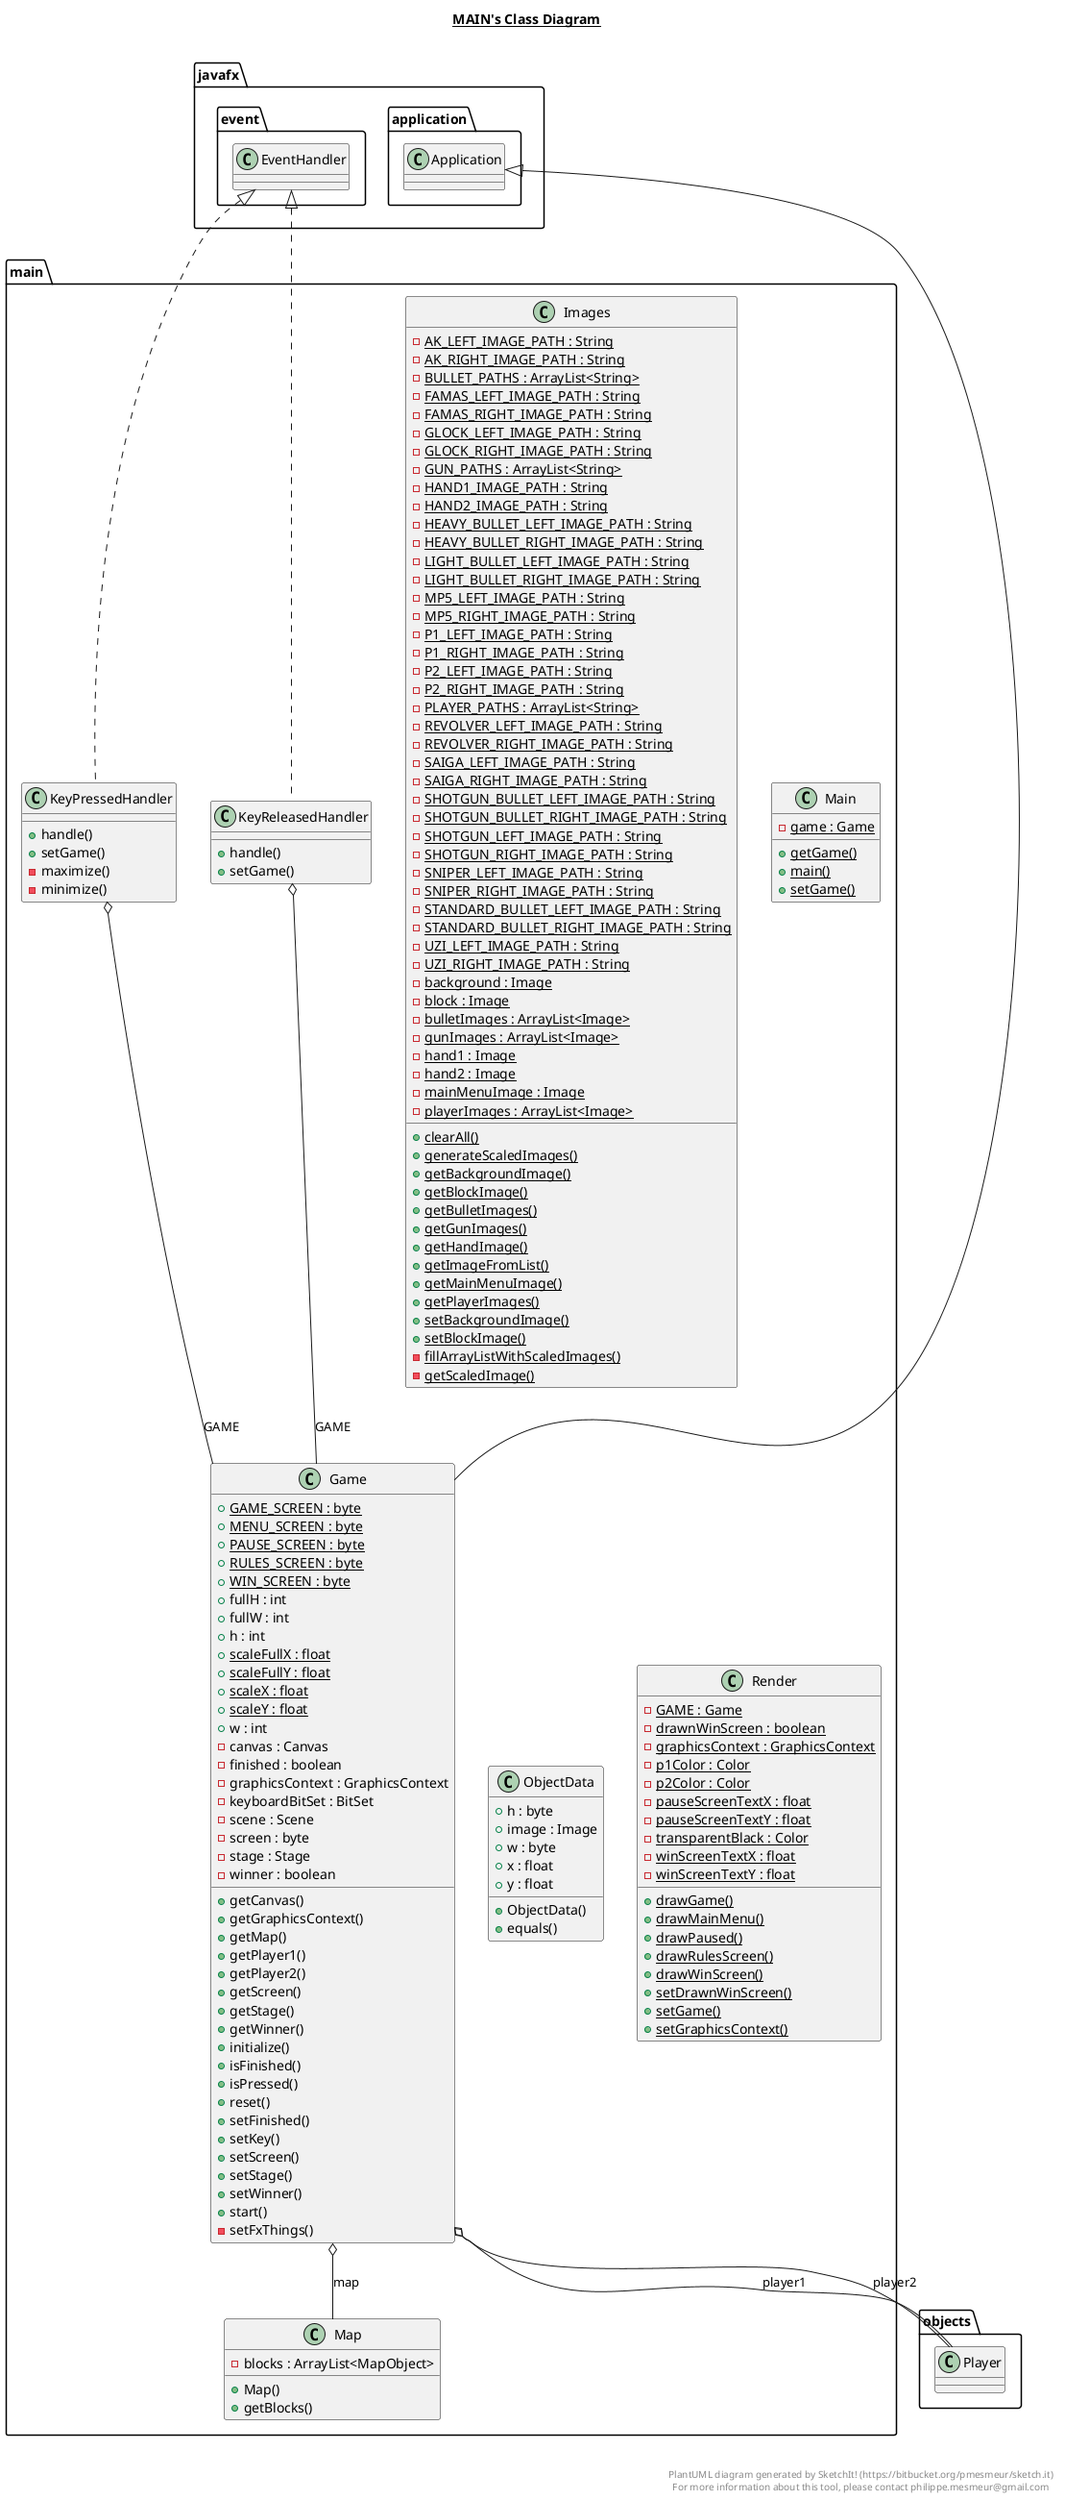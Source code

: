 @startuml

title __MAIN's Class Diagram__\n

  namespace main {
    class main.Game {
        {static} + GAME_SCREEN : byte
        {static} + MENU_SCREEN : byte
        {static} + PAUSE_SCREEN : byte
        {static} + RULES_SCREEN : byte
        {static} + WIN_SCREEN : byte
        + fullH : int
        + fullW : int
        + h : int
        {static} + scaleFullX : float
        {static} + scaleFullY : float
        {static} + scaleX : float
        {static} + scaleY : float
        + w : int
        - canvas : Canvas
        - finished : boolean
        - graphicsContext : GraphicsContext
        - keyboardBitSet : BitSet
        - scene : Scene
        - screen : byte
        - stage : Stage
        - winner : boolean
        + getCanvas()
        + getGraphicsContext()
        + getMap()
        + getPlayer1()
        + getPlayer2()
        + getScreen()
        + getStage()
        + getWinner()
        + initialize()
        + isFinished()
        + isPressed()
        + reset()
        + setFinished()
        + setKey()
        + setScreen()
        + setStage()
        + setWinner()
        + start()
        - setFxThings()
    }
  }
  

  namespace main {
    class main.Images {
        {static} - AK_LEFT_IMAGE_PATH : String
        {static} - AK_RIGHT_IMAGE_PATH : String
        {static} - BULLET_PATHS : ArrayList<String>
        {static} - FAMAS_LEFT_IMAGE_PATH : String
        {static} - FAMAS_RIGHT_IMAGE_PATH : String
        {static} - GLOCK_LEFT_IMAGE_PATH : String
        {static} - GLOCK_RIGHT_IMAGE_PATH : String
        {static} - GUN_PATHS : ArrayList<String>
        {static} - HAND1_IMAGE_PATH : String
        {static} - HAND2_IMAGE_PATH : String
        {static} - HEAVY_BULLET_LEFT_IMAGE_PATH : String
        {static} - HEAVY_BULLET_RIGHT_IMAGE_PATH : String
        {static} - LIGHT_BULLET_LEFT_IMAGE_PATH : String
        {static} - LIGHT_BULLET_RIGHT_IMAGE_PATH : String
        {static} - MP5_LEFT_IMAGE_PATH : String
        {static} - MP5_RIGHT_IMAGE_PATH : String
        {static} - P1_LEFT_IMAGE_PATH : String
        {static} - P1_RIGHT_IMAGE_PATH : String
        {static} - P2_LEFT_IMAGE_PATH : String
        {static} - P2_RIGHT_IMAGE_PATH : String
        {static} - PLAYER_PATHS : ArrayList<String>
        {static} - REVOLVER_LEFT_IMAGE_PATH : String
        {static} - REVOLVER_RIGHT_IMAGE_PATH : String
        {static} - SAIGA_LEFT_IMAGE_PATH : String
        {static} - SAIGA_RIGHT_IMAGE_PATH : String
        {static} - SHOTGUN_BULLET_LEFT_IMAGE_PATH : String
        {static} - SHOTGUN_BULLET_RIGHT_IMAGE_PATH : String
        {static} - SHOTGUN_LEFT_IMAGE_PATH : String
        {static} - SHOTGUN_RIGHT_IMAGE_PATH : String
        {static} - SNIPER_LEFT_IMAGE_PATH : String
        {static} - SNIPER_RIGHT_IMAGE_PATH : String
        {static} - STANDARD_BULLET_LEFT_IMAGE_PATH : String
        {static} - STANDARD_BULLET_RIGHT_IMAGE_PATH : String
        {static} - UZI_LEFT_IMAGE_PATH : String
        {static} - UZI_RIGHT_IMAGE_PATH : String
        {static} - background : Image
        {static} - block : Image
        {static} - bulletImages : ArrayList<Image>
        {static} - gunImages : ArrayList<Image>
        {static} - hand1 : Image
        {static} - hand2 : Image
        {static} - mainMenuImage : Image
        {static} - playerImages : ArrayList<Image>
        {static} + clearAll()
        {static} + generateScaledImages()
        {static} + getBackgroundImage()
        {static} + getBlockImage()
        {static} + getBulletImages()
        {static} + getGunImages()
        {static} + getHandImage()
        {static} + getImageFromList()
        {static} + getMainMenuImage()
        {static} + getPlayerImages()
        {static} + setBackgroundImage()
        {static} + setBlockImage()
        {static} - fillArrayListWithScaledImages()
        {static} - getScaledImage()
    }
  }
  

  namespace main {
    class main.KeyPressedHandler {
        + handle()
        + setGame()
        - maximize()
        - minimize()
    }
  }
  

  namespace main {
    class main.KeyReleasedHandler {
        + handle()
        + setGame()
    }
  }
  

  namespace main {
    class main.Main {
        {static} - game : Game
        {static} + getGame()
        {static} + main()
        {static} + setGame()
    }
  }
  

  namespace main {
    class main.Map {
        - blocks : ArrayList<MapObject>
        + Map()
        + getBlocks()
    }
  }
  

  namespace main {
    class main.ObjectData {
        + h : byte
        + image : Image
        + w : byte
        + x : float
        + y : float
        + ObjectData()
        + equals()
    }
  }
  

  namespace main {
    class main.Render {
        {static} - GAME : Game
        {static} - drawnWinScreen : boolean
        {static} - graphicsContext : GraphicsContext
        {static} - p1Color : Color
        {static} - p2Color : Color
        {static} - pauseScreenTextX : float
        {static} - pauseScreenTextY : float
        {static} - transparentBlack : Color
        {static} - winScreenTextX : float
        {static} - winScreenTextY : float
        {static} + drawGame()
        {static} + drawMainMenu()
        {static} + drawPaused()
        {static} + drawRulesScreen()
        {static} + drawWinScreen()
        {static} + setDrawnWinScreen()
        {static} + setGame()
        {static} + setGraphicsContext()
    }
  }
  

  main.Game -up-|> javafx.application.Application
  main.Game o-- main.Map : map
  main.Game o-- objects.Player : player1
  main.Game o-- objects.Player : player2
  main.KeyPressedHandler .up.|> javafx.event.EventHandler
  main.KeyPressedHandler o-- main.Game : GAME
  main.KeyReleasedHandler .up.|> javafx.event.EventHandler
  main.KeyReleasedHandler o-- main.Game : GAME


right footer


PlantUML diagram generated by SketchIt! (https://bitbucket.org/pmesmeur/sketch.it)
For more information about this tool, please contact philippe.mesmeur@gmail.com
endfooter

@enduml
